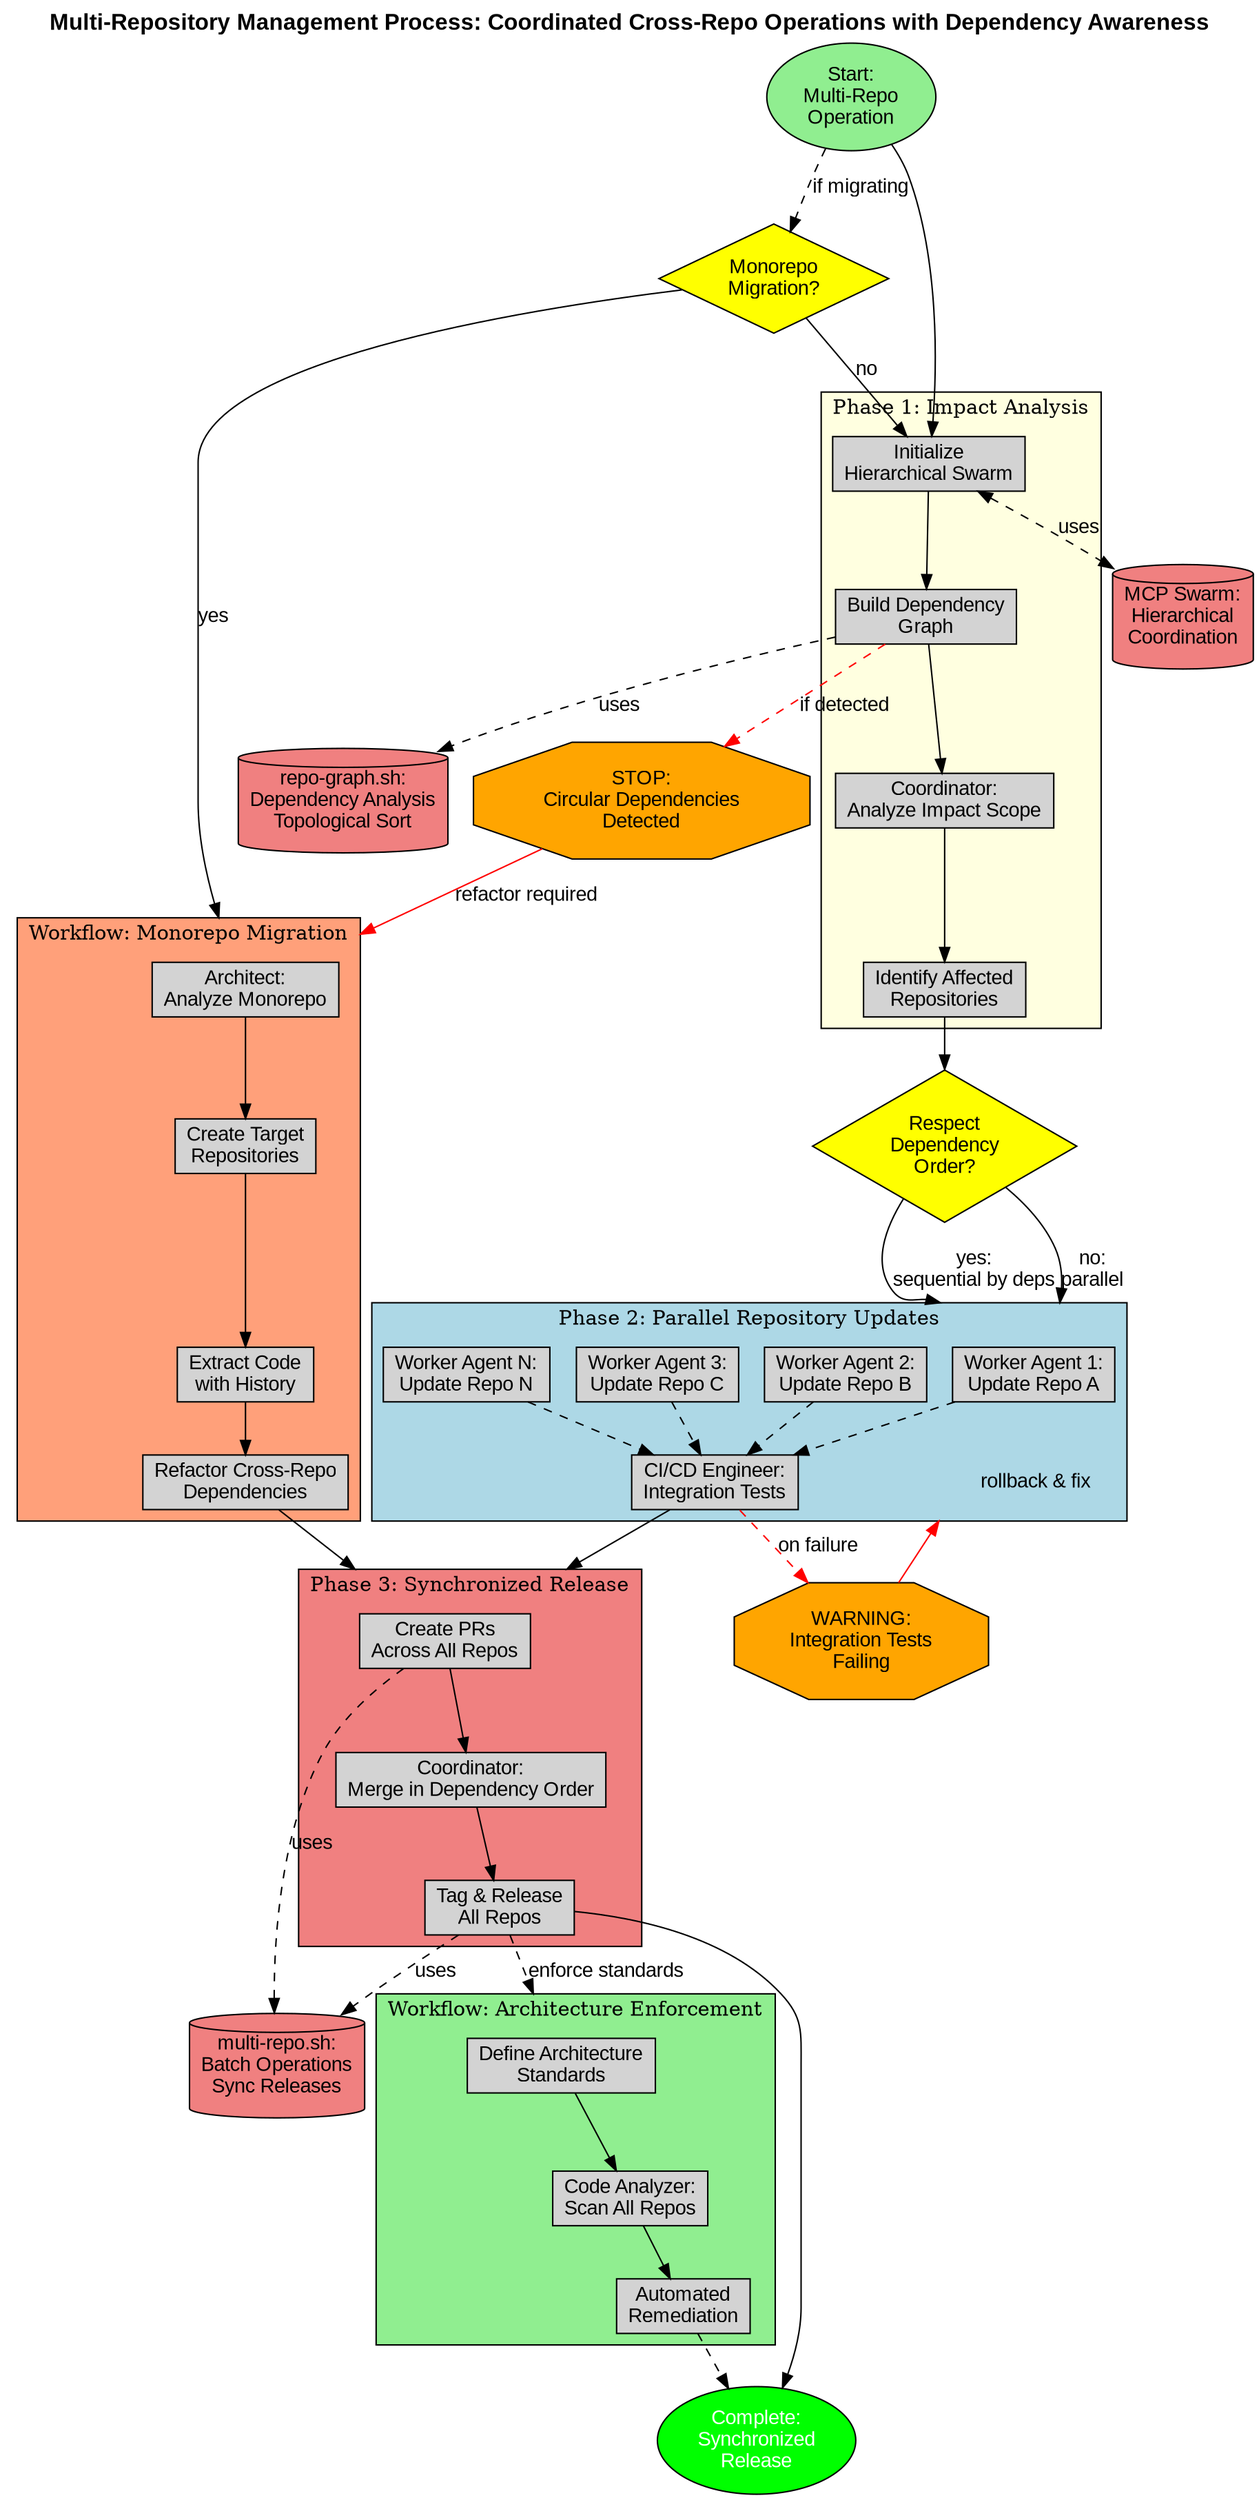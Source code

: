 digraph MultiRepoProcess {
    rankdir=TB;
    compound=true;
    node [shape=box, style=filled, fontname="Arial"];
    edge [fontname="Arial"];

    // Start and end
    start [shape=ellipse, label="Start:\nMulti-Repo\nOperation", fillcolor=lightgreen];
    end [shape=ellipse, label="Complete:\nSynchronized\nRelease", fillcolor=green, fontcolor=white];

    // Impact analysis phase
    subgraph cluster_analysis {
        label="Phase 1: Impact Analysis";
        fillcolor=lightyellow;
        style=filled;

        init_hierarchy [label="Initialize\nHierarchical Swarm"];
        build_depgraph [label="Build Dependency\nGraph"];
        analyze_impact [label="Coordinator:\nAnalyze Impact Scope"];
        identify_affected [label="Identify Affected\nRepositories"];

        init_hierarchy -> build_depgraph;
        build_depgraph -> analyze_impact;
        analyze_impact -> identify_affected;
    }

    // Parallel updates phase
    subgraph cluster_updates {
        label="Phase 2: Parallel Repository Updates";
        fillcolor=lightblue;
        style=filled;

        worker1 [label="Worker Agent 1:\nUpdate Repo A"];
        worker2 [label="Worker Agent 2:\nUpdate Repo B"];
        worker3 [label="Worker Agent 3:\nUpdate Repo C"];
        worker_n [label="Worker Agent N:\nUpdate Repo N"];

        test_integration [label="CI/CD Engineer:\nIntegration Tests"];

        worker1 -> test_integration [style=dashed];
        worker2 -> test_integration [style=dashed];
        worker3 -> test_integration [style=dashed];
        worker_n -> test_integration [style=dashed];
    }

    // Synchronized release phase
    subgraph cluster_release {
        label="Phase 3: Synchronized Release";
        fillcolor=lightcoral;
        style=filled;

        create_prs [label="Create PRs\nAcross All Repos"];
        coordinate_merge [label="Coordinator:\nMerge in Dependency Order"];
        tag_release [label="Tag & Release\nAll Repos"];

        create_prs -> coordinate_merge;
        coordinate_merge -> tag_release;
    }

    // Migration workflow
    subgraph cluster_migration {
        label="Workflow: Monorepo Migration";
        fillcolor=lightsalmon;
        style=filled;

        analyze_structure [label="Architect:\nAnalyze Monorepo"];
        create_repos [label="Create Target\nRepositories"];
        extract_history [label="Extract Code\nwith History"];
        refactor_deps [label="Refactor Cross-Repo\nDependencies"];

        analyze_structure -> create_repos;
        create_repos -> extract_history;
        extract_history -> refactor_deps;
    }

    // Compliance workflow
    subgraph cluster_compliance {
        label="Workflow: Architecture Enforcement";
        fillcolor=lightgreen;
        style=filled;

        define_standards [label="Define Architecture\nStandards"];
        scan_compliance [label="Code Analyzer:\nScan All Repos"];
        auto_remediate [label="Automated\nRemediation"];

        define_standards -> scan_compliance;
        scan_compliance -> auto_remediate;
    }

    // Decision points
    deps_order [shape=diamond, label="Respect\nDependency\nOrder?", fillcolor=yellow];
    migration_needed [shape=diamond, label="Monorepo\nMigration?", fillcolor=yellow];

    // External tools
    mcp_swarm [shape=cylinder, label="MCP Swarm:\nHierarchical\nCoordination", fillcolor=lightcoral];
    multi_repo_script [shape=cylinder, label="multi-repo.sh:\nBatch Operations\nSync Releases", fillcolor=lightcoral];
    dep_graph_tool [shape=cylinder, label="repo-graph.sh:\nDependency Analysis\nTopological Sort", fillcolor=lightcoral];

    // Main flow
    start -> init_hierarchy;
    identify_affected -> deps_order;

    deps_order -> worker1 [lhead=cluster_updates, label="yes:\nsequential by deps"];
    deps_order -> worker1 [lhead=cluster_updates, label="no:\nparallel"];

    test_integration -> create_prs [lhead=cluster_release];
    tag_release -> end;

    // Alternative workflows
    start -> migration_needed [style=dashed, label="if migrating"];
    migration_needed -> analyze_structure [lhead=cluster_migration, label="yes"];
    migration_needed -> init_hierarchy [label="no"];

    refactor_deps -> create_prs [lhead=cluster_release];

    // Compliance workflow trigger
    tag_release -> define_standards [lhead=cluster_compliance, style=dashed, label="enforce standards"];
    auto_remediate -> end [style=dashed];

    // External tool usage
    init_hierarchy -> mcp_swarm [style=dashed, label="uses", dir=both];
    build_depgraph -> dep_graph_tool [style=dashed, label="uses"];
    create_prs -> multi_repo_script [style=dashed, label="uses"];
    tag_release -> multi_repo_script [style=dashed, label="uses"];

    // Critical warnings
    circular_deps [shape=octagon, label="STOP:\nCircular Dependencies\nDetected", fillcolor=orange];
    build_breaks [shape=octagon, label="WARNING:\nIntegration Tests\nFailing", fillcolor=orange];

    build_depgraph -> circular_deps [style=dashed, label="if detected", color=red];
    circular_deps -> analyze_structure [lhead=cluster_migration, label="refactor required", color=red];

    test_integration -> build_breaks [style=dashed, label="on failure", color=red];
    build_breaks -> worker1 [lhead=cluster_updates, label="rollback & fix", color=red];

    labelloc="t";
    label="Multi-Repository Management Process: Coordinated Cross-Repo Operations with Dependency Awareness";
    fontsize=16;
    fontname="Arial Bold";
}

